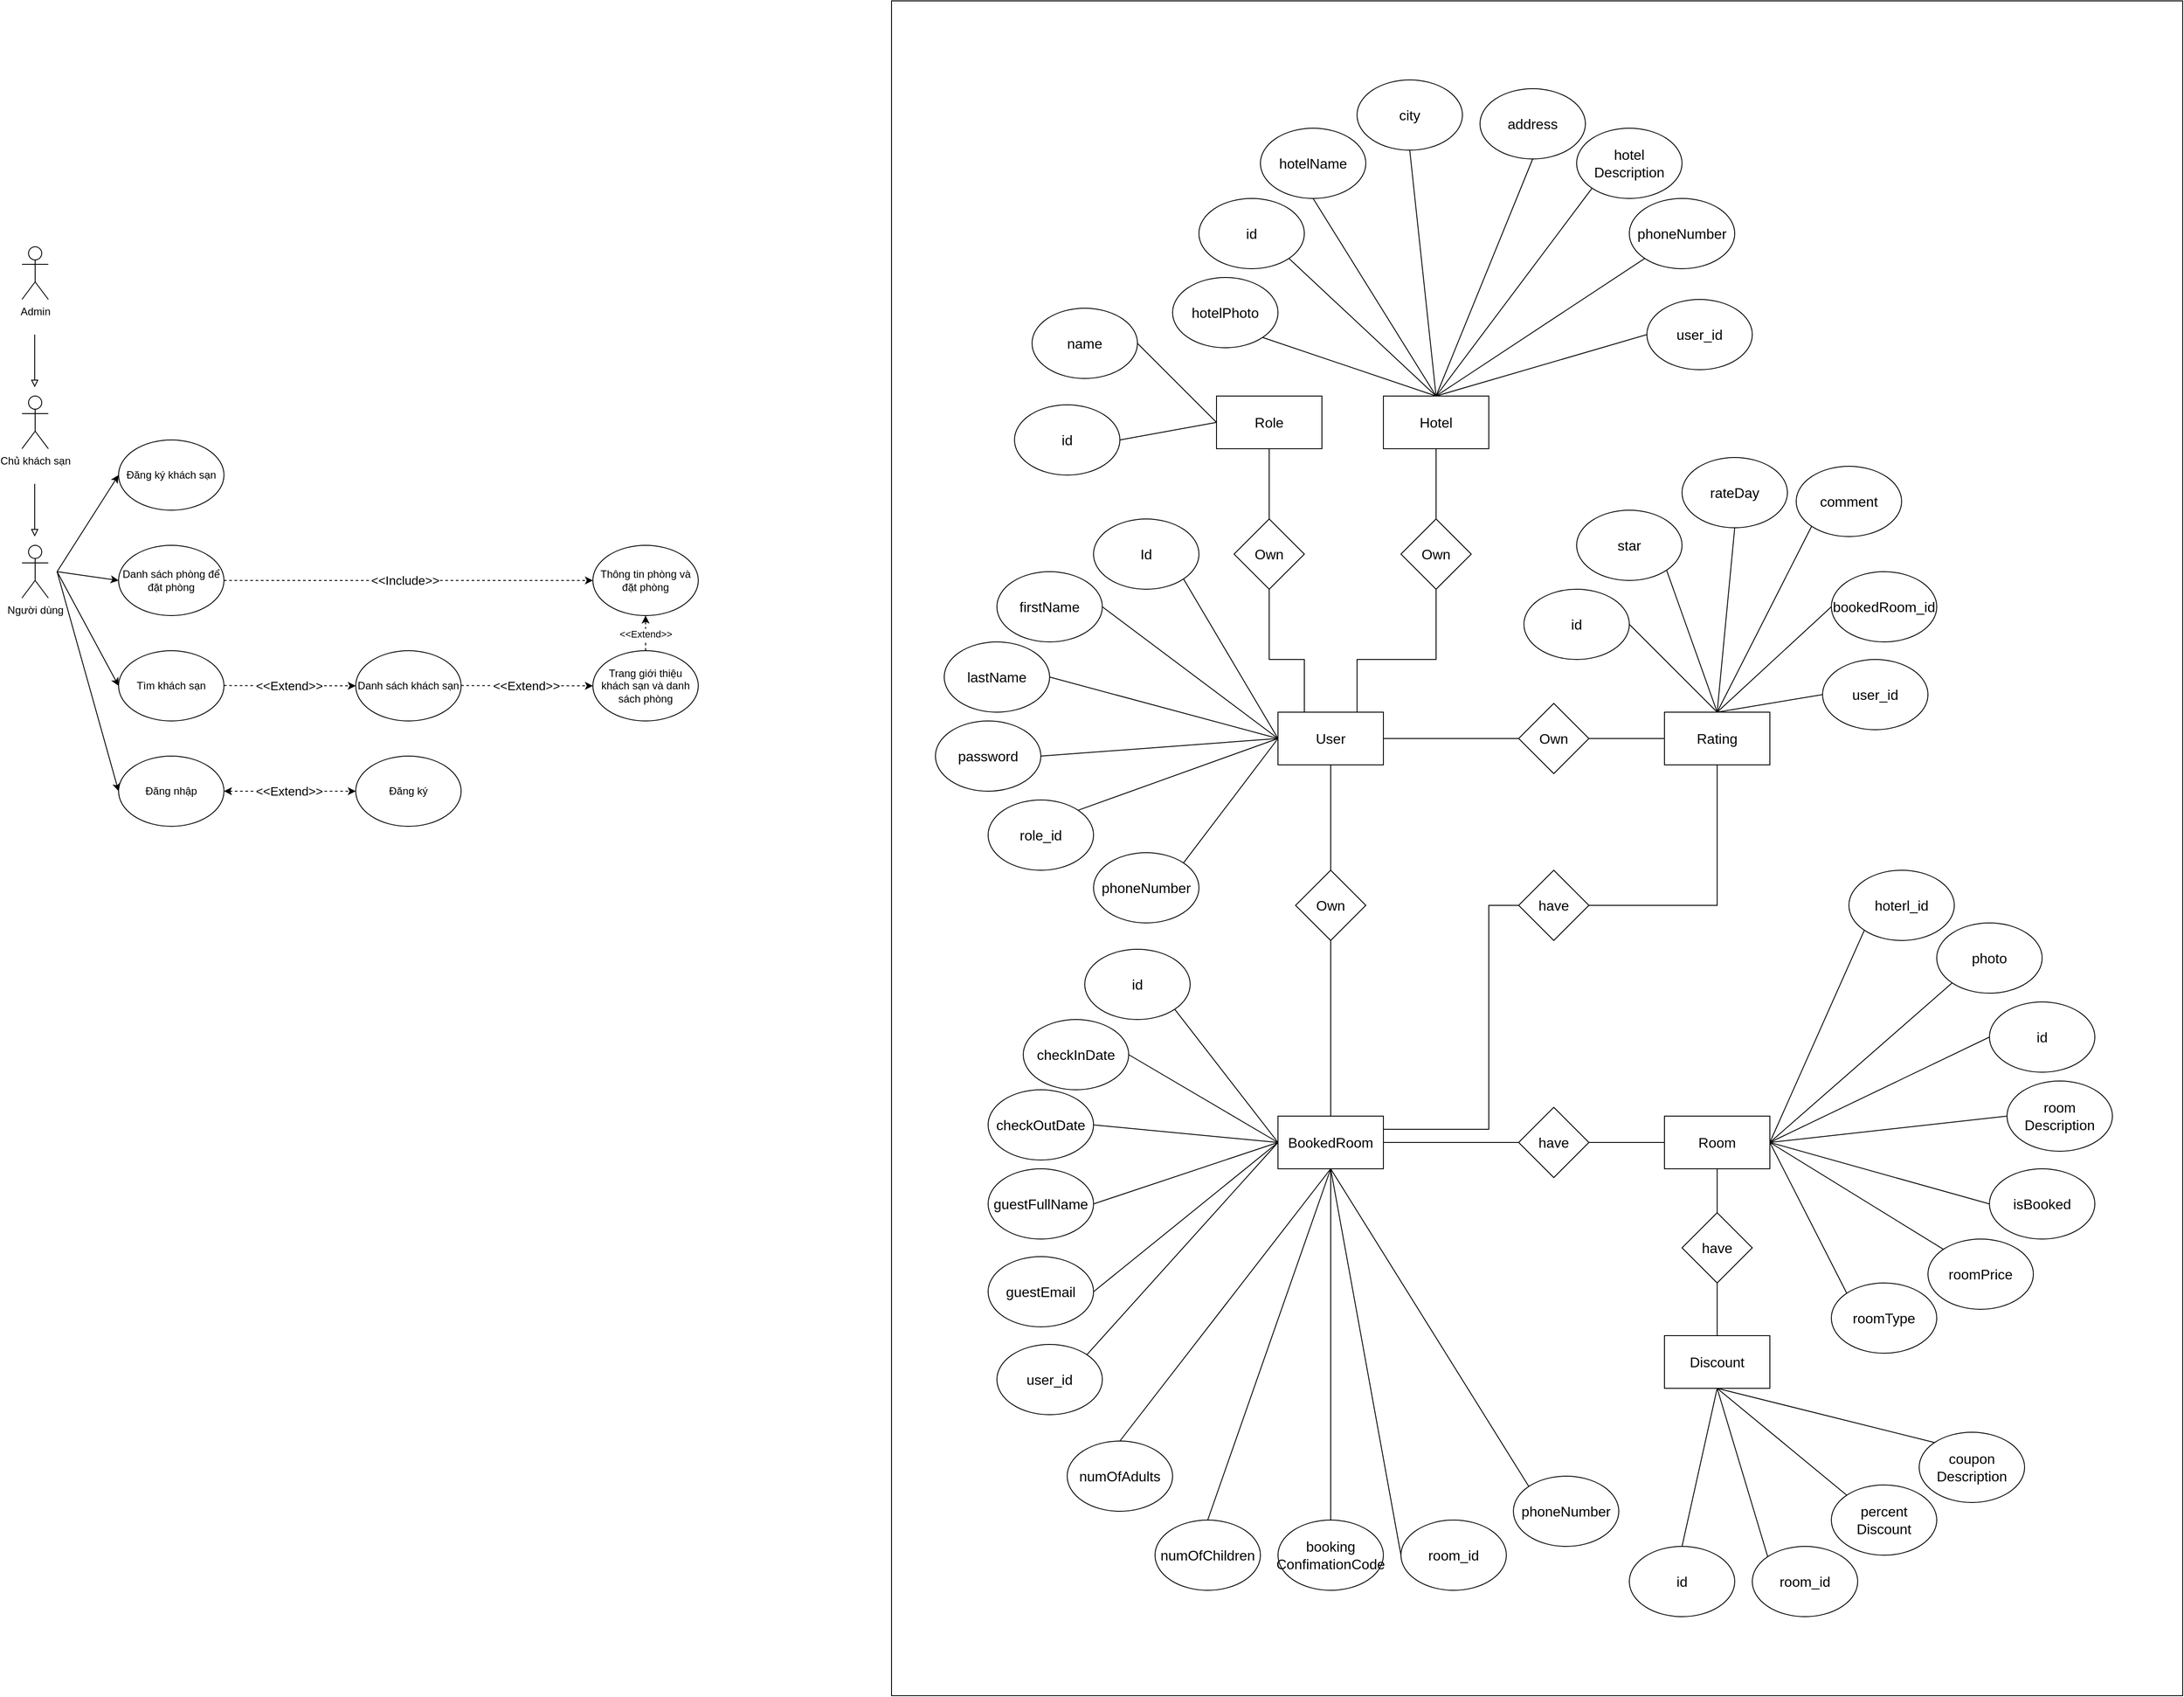 <mxfile version="24.4.14" type="device">
  <diagram name="Trang-1" id="1iPSetiMdpf9adHIg9xG">
    <mxGraphModel dx="4200" dy="3397" grid="1" gridSize="10" guides="1" tooltips="1" connect="1" arrows="1" fold="1" page="1" pageScale="1" pageWidth="827" pageHeight="1169" math="0" shadow="0">
      <root>
        <mxCell id="0" />
        <mxCell id="1" parent="0" />
        <mxCell id="kLgQOa51LK79dz60UhgS-129" value="" style="rounded=0;whiteSpace=wrap;html=1;" vertex="1" parent="1">
          <mxGeometry x="1240" y="-430" width="1470" height="1930" as="geometry" />
        </mxCell>
        <mxCell id="6Y1sCY7NxczDT4jlOH8O-1" value="Người dùng" style="shape=umlActor;verticalLabelPosition=bottom;verticalAlign=top;html=1;outlineConnect=0;" parent="1" vertex="1">
          <mxGeometry x="250" y="190" width="30" height="60" as="geometry" />
        </mxCell>
        <mxCell id="W9WCHTceWzW7yV-oWagZ-1" value="Đăng nhập" style="ellipse;whiteSpace=wrap;html=1;" parent="1" vertex="1">
          <mxGeometry x="360" y="430" width="120" height="80" as="geometry" />
        </mxCell>
        <mxCell id="W9WCHTceWzW7yV-oWagZ-2" value="Đăng ký" style="ellipse;whiteSpace=wrap;html=1;" parent="1" vertex="1">
          <mxGeometry x="630" y="430" width="120" height="80" as="geometry" />
        </mxCell>
        <mxCell id="W9WCHTceWzW7yV-oWagZ-3" value="" style="endArrow=classic;html=1;rounded=0;entryX=0;entryY=0.5;entryDx=0;entryDy=0;" parent="1" target="W9WCHTceWzW7yV-oWagZ-1" edge="1">
          <mxGeometry width="50" height="50" relative="1" as="geometry">
            <mxPoint x="290" y="220" as="sourcePoint" />
            <mxPoint x="420" y="230" as="targetPoint" />
          </mxGeometry>
        </mxCell>
        <mxCell id="W9WCHTceWzW7yV-oWagZ-4" value="Chủ khách sạn" style="shape=umlActor;verticalLabelPosition=bottom;verticalAlign=top;html=1;outlineConnect=0;" parent="1" vertex="1">
          <mxGeometry x="250" y="20" width="30" height="60" as="geometry" />
        </mxCell>
        <mxCell id="W9WCHTceWzW7yV-oWagZ-5" value="" style="endArrow=block;html=1;rounded=0;endFill=0;" parent="1" edge="1">
          <mxGeometry width="50" height="50" relative="1" as="geometry">
            <mxPoint x="264.5" y="120" as="sourcePoint" />
            <mxPoint x="264.5" y="180" as="targetPoint" />
          </mxGeometry>
        </mxCell>
        <mxCell id="W9WCHTceWzW7yV-oWagZ-6" value="Admin" style="shape=umlActor;verticalLabelPosition=bottom;verticalAlign=top;html=1;outlineConnect=0;" parent="1" vertex="1">
          <mxGeometry x="250" y="-150" width="30" height="60" as="geometry" />
        </mxCell>
        <mxCell id="W9WCHTceWzW7yV-oWagZ-7" value="" style="endArrow=block;html=1;rounded=0;endFill=0;" parent="1" edge="1">
          <mxGeometry width="50" height="50" relative="1" as="geometry">
            <mxPoint x="264.5" y="-50" as="sourcePoint" />
            <mxPoint x="264.5" y="10" as="targetPoint" />
          </mxGeometry>
        </mxCell>
        <mxCell id="W9WCHTceWzW7yV-oWagZ-9" value="" style="endArrow=classic;startArrow=classic;html=1;rounded=0;exitX=1;exitY=0.5;exitDx=0;exitDy=0;dashed=1;" parent="1" source="W9WCHTceWzW7yV-oWagZ-1" target="W9WCHTceWzW7yV-oWagZ-2" edge="1">
          <mxGeometry width="50" height="50" relative="1" as="geometry">
            <mxPoint x="500" y="380" as="sourcePoint" />
            <mxPoint x="550" y="330" as="targetPoint" />
          </mxGeometry>
        </mxCell>
        <mxCell id="W9WCHTceWzW7yV-oWagZ-10" value="&lt;font style=&quot;font-size: 14px;&quot;&gt;&amp;lt;&amp;lt;Extend&amp;gt;&amp;gt;&lt;/font&gt;" style="edgeLabel;html=1;align=center;verticalAlign=middle;resizable=0;points=[];" parent="W9WCHTceWzW7yV-oWagZ-9" vertex="1" connectable="0">
          <mxGeometry x="-0.02" relative="1" as="geometry">
            <mxPoint as="offset" />
          </mxGeometry>
        </mxCell>
        <mxCell id="W9WCHTceWzW7yV-oWagZ-11" value="Tìm khách sạn" style="ellipse;whiteSpace=wrap;html=1;" parent="1" vertex="1">
          <mxGeometry x="360" y="310" width="120" height="80" as="geometry" />
        </mxCell>
        <mxCell id="W9WCHTceWzW7yV-oWagZ-12" value="Trang giới thiệu khách sạn và danh sách phòng" style="ellipse;whiteSpace=wrap;html=1;" parent="1" vertex="1">
          <mxGeometry x="900" y="310" width="120" height="80" as="geometry" />
        </mxCell>
        <mxCell id="W9WCHTceWzW7yV-oWagZ-13" value="Thông tin phòng và đặt phòng" style="ellipse;whiteSpace=wrap;html=1;" parent="1" vertex="1">
          <mxGeometry x="900" y="190" width="120" height="80" as="geometry" />
        </mxCell>
        <mxCell id="W9WCHTceWzW7yV-oWagZ-14" value="Danh sách phòng để đặt phòng" style="ellipse;whiteSpace=wrap;html=1;" parent="1" vertex="1">
          <mxGeometry x="360" y="190" width="120" height="80" as="geometry" />
        </mxCell>
        <mxCell id="W9WCHTceWzW7yV-oWagZ-15" value="" style="endArrow=classic;html=1;rounded=0;entryX=0;entryY=0.5;entryDx=0;entryDy=0;" parent="1" target="W9WCHTceWzW7yV-oWagZ-11" edge="1">
          <mxGeometry width="50" height="50" relative="1" as="geometry">
            <mxPoint x="290" y="220" as="sourcePoint" />
            <mxPoint x="340" y="200" as="targetPoint" />
          </mxGeometry>
        </mxCell>
        <mxCell id="W9WCHTceWzW7yV-oWagZ-16" value="" style="endArrow=classic;html=1;rounded=0;entryX=0;entryY=0.5;entryDx=0;entryDy=0;" parent="1" target="W9WCHTceWzW7yV-oWagZ-14" edge="1">
          <mxGeometry width="50" height="50" relative="1" as="geometry">
            <mxPoint x="290" y="220" as="sourcePoint" />
            <mxPoint x="380" y="230" as="targetPoint" />
          </mxGeometry>
        </mxCell>
        <mxCell id="W9WCHTceWzW7yV-oWagZ-18" value="Danh sách khách sạn" style="ellipse;whiteSpace=wrap;html=1;" parent="1" vertex="1">
          <mxGeometry x="630" y="310" width="120" height="80" as="geometry" />
        </mxCell>
        <mxCell id="W9WCHTceWzW7yV-oWagZ-20" value="" style="endArrow=classic;startArrow=none;html=1;rounded=0;exitX=1;exitY=0.5;exitDx=0;exitDy=0;dashed=1;startFill=0;entryX=0;entryY=0.5;entryDx=0;entryDy=0;" parent="1" target="W9WCHTceWzW7yV-oWagZ-18" edge="1">
          <mxGeometry width="50" height="50" relative="1" as="geometry">
            <mxPoint x="480" y="349.67" as="sourcePoint" />
            <mxPoint x="610" y="349.67" as="targetPoint" />
          </mxGeometry>
        </mxCell>
        <mxCell id="W9WCHTceWzW7yV-oWagZ-21" value="&lt;font style=&quot;font-size: 14px;&quot;&gt;&amp;lt;&amp;lt;Extend&amp;gt;&amp;gt;&lt;/font&gt;" style="edgeLabel;html=1;align=center;verticalAlign=middle;resizable=0;points=[];" parent="W9WCHTceWzW7yV-oWagZ-20" vertex="1" connectable="0">
          <mxGeometry x="-0.02" relative="1" as="geometry">
            <mxPoint as="offset" />
          </mxGeometry>
        </mxCell>
        <mxCell id="W9WCHTceWzW7yV-oWagZ-22" value="" style="endArrow=classic;startArrow=none;html=1;rounded=0;exitX=1;exitY=0.5;exitDx=0;exitDy=0;dashed=1;entryX=0;entryY=0.5;entryDx=0;entryDy=0;startFill=0;" parent="1" target="W9WCHTceWzW7yV-oWagZ-12" edge="1">
          <mxGeometry width="50" height="50" relative="1" as="geometry">
            <mxPoint x="750" y="349.67" as="sourcePoint" />
            <mxPoint x="880" y="349.67" as="targetPoint" />
          </mxGeometry>
        </mxCell>
        <mxCell id="W9WCHTceWzW7yV-oWagZ-23" value="&lt;font style=&quot;font-size: 14px;&quot;&gt;&amp;lt;&amp;lt;Extend&amp;gt;&amp;gt;&lt;/font&gt;" style="edgeLabel;html=1;align=center;verticalAlign=middle;resizable=0;points=[];" parent="W9WCHTceWzW7yV-oWagZ-22" vertex="1" connectable="0">
          <mxGeometry x="-0.02" relative="1" as="geometry">
            <mxPoint as="offset" />
          </mxGeometry>
        </mxCell>
        <mxCell id="W9WCHTceWzW7yV-oWagZ-24" value="" style="endArrow=classic;startArrow=none;html=1;rounded=0;exitX=0.5;exitY=0;exitDx=0;exitDy=0;dashed=1;entryX=0.5;entryY=1;entryDx=0;entryDy=0;startFill=0;" parent="1" source="W9WCHTceWzW7yV-oWagZ-12" target="W9WCHTceWzW7yV-oWagZ-13" edge="1">
          <mxGeometry width="50" height="50" relative="1" as="geometry">
            <mxPoint x="790" y="359.67" as="sourcePoint" />
            <mxPoint x="910" y="360" as="targetPoint" />
          </mxGeometry>
        </mxCell>
        <mxCell id="W9WCHTceWzW7yV-oWagZ-25" value="&amp;lt;&amp;lt;Extend&amp;gt;&amp;gt;" style="edgeLabel;html=1;align=center;verticalAlign=middle;resizable=0;points=[];" parent="W9WCHTceWzW7yV-oWagZ-24" vertex="1" connectable="0">
          <mxGeometry x="-0.02" relative="1" as="geometry">
            <mxPoint as="offset" />
          </mxGeometry>
        </mxCell>
        <mxCell id="W9WCHTceWzW7yV-oWagZ-26" value="" style="endArrow=classic;startArrow=none;html=1;rounded=0;exitX=1;exitY=0.5;exitDx=0;exitDy=0;dashed=1;startFill=0;entryX=0;entryY=0.5;entryDx=0;entryDy=0;" parent="1" source="W9WCHTceWzW7yV-oWagZ-14" target="W9WCHTceWzW7yV-oWagZ-13" edge="1">
          <mxGeometry width="50" height="50" relative="1" as="geometry">
            <mxPoint x="560" y="229.55" as="sourcePoint" />
            <mxPoint x="690" y="229.55" as="targetPoint" />
          </mxGeometry>
        </mxCell>
        <mxCell id="W9WCHTceWzW7yV-oWagZ-27" value="&lt;font style=&quot;font-size: 14px;&quot;&gt;&amp;lt;&amp;lt;Include&amp;gt;&amp;gt;&lt;/font&gt;" style="edgeLabel;html=1;align=center;verticalAlign=middle;resizable=0;points=[];" parent="W9WCHTceWzW7yV-oWagZ-26" vertex="1" connectable="0">
          <mxGeometry x="-0.02" relative="1" as="geometry">
            <mxPoint as="offset" />
          </mxGeometry>
        </mxCell>
        <mxCell id="W9WCHTceWzW7yV-oWagZ-29" value="Đăng ký khách sạn" style="ellipse;whiteSpace=wrap;html=1;" parent="1" vertex="1">
          <mxGeometry x="360" y="70" width="120" height="80" as="geometry" />
        </mxCell>
        <mxCell id="W9WCHTceWzW7yV-oWagZ-30" value="" style="endArrow=classic;html=1;rounded=0;entryX=0;entryY=0.5;entryDx=0;entryDy=0;" parent="1" target="W9WCHTceWzW7yV-oWagZ-29" edge="1">
          <mxGeometry width="50" height="50" relative="1" as="geometry">
            <mxPoint x="290" y="220" as="sourcePoint" />
            <mxPoint x="380" y="200" as="targetPoint" />
          </mxGeometry>
        </mxCell>
        <mxCell id="kLgQOa51LK79dz60UhgS-1" value="User" style="rounded=0;whiteSpace=wrap;html=1;fontSize=16;" vertex="1" parent="1">
          <mxGeometry x="1680" y="380" width="120" height="60" as="geometry" />
        </mxCell>
        <mxCell id="kLgQOa51LK79dz60UhgS-2" value="Role" style="rounded=0;whiteSpace=wrap;html=1;fontSize=16;" vertex="1" parent="1">
          <mxGeometry x="1610" y="20" width="120" height="60" as="geometry" />
        </mxCell>
        <mxCell id="kLgQOa51LK79dz60UhgS-3" value="BookedRoom" style="rounded=0;whiteSpace=wrap;html=1;fontSize=16;" vertex="1" parent="1">
          <mxGeometry x="1680" y="840" width="120" height="60" as="geometry" />
        </mxCell>
        <mxCell id="kLgQOa51LK79dz60UhgS-4" value="Own" style="rhombus;whiteSpace=wrap;html=1;fontSize=16;" vertex="1" parent="1">
          <mxGeometry x="1630" y="160" width="80" height="80" as="geometry" />
        </mxCell>
        <mxCell id="kLgQOa51LK79dz60UhgS-5" value="Own" style="rhombus;whiteSpace=wrap;html=1;fontSize=16;" vertex="1" parent="1">
          <mxGeometry x="1700" y="560" width="80" height="80" as="geometry" />
        </mxCell>
        <mxCell id="kLgQOa51LK79dz60UhgS-6" value="" style="endArrow=none;html=1;rounded=0;entryX=0.5;entryY=1;entryDx=0;entryDy=0;fontSize=16;" edge="1" parent="1" source="kLgQOa51LK79dz60UhgS-4" target="kLgQOa51LK79dz60UhgS-2">
          <mxGeometry width="50" height="50" relative="1" as="geometry">
            <mxPoint x="1520" y="130" as="sourcePoint" />
            <mxPoint x="1570" y="80" as="targetPoint" />
          </mxGeometry>
        </mxCell>
        <mxCell id="kLgQOa51LK79dz60UhgS-8" value="" style="endArrow=none;html=1;rounded=0;entryX=0.5;entryY=1;entryDx=0;entryDy=0;exitX=0.5;exitY=0;exitDx=0;exitDy=0;fontSize=16;" edge="1" parent="1" source="kLgQOa51LK79dz60UhgS-5" target="kLgQOa51LK79dz60UhgS-1">
          <mxGeometry width="50" height="50" relative="1" as="geometry">
            <mxPoint x="1830" y="540" as="sourcePoint" />
            <mxPoint x="1830" y="490" as="targetPoint" />
          </mxGeometry>
        </mxCell>
        <mxCell id="kLgQOa51LK79dz60UhgS-9" value="" style="endArrow=none;html=1;rounded=0;entryX=0.5;entryY=1;entryDx=0;entryDy=0;exitX=0.5;exitY=0;exitDx=0;exitDy=0;fontSize=16;" edge="1" parent="1" source="kLgQOa51LK79dz60UhgS-3" target="kLgQOa51LK79dz60UhgS-5">
          <mxGeometry width="50" height="50" relative="1" as="geometry">
            <mxPoint x="1750" y="570" as="sourcePoint" />
            <mxPoint x="1750" y="520" as="targetPoint" />
          </mxGeometry>
        </mxCell>
        <mxCell id="kLgQOa51LK79dz60UhgS-10" value="Rating" style="rounded=0;whiteSpace=wrap;html=1;fontSize=16;" vertex="1" parent="1">
          <mxGeometry x="2120" y="380" width="120" height="60" as="geometry" />
        </mxCell>
        <mxCell id="kLgQOa51LK79dz60UhgS-12" value="Room" style="rounded=0;whiteSpace=wrap;html=1;fontSize=16;" vertex="1" parent="1">
          <mxGeometry x="2120" y="840" width="120" height="60" as="geometry" />
        </mxCell>
        <mxCell id="kLgQOa51LK79dz60UhgS-13" value="Discount" style="rounded=0;whiteSpace=wrap;html=1;fontSize=16;" vertex="1" parent="1">
          <mxGeometry x="2120" y="1090" width="120" height="60" as="geometry" />
        </mxCell>
        <mxCell id="kLgQOa51LK79dz60UhgS-14" value="Hotel" style="rounded=0;whiteSpace=wrap;html=1;fontSize=16;" vertex="1" parent="1">
          <mxGeometry x="1800" y="20" width="120" height="60" as="geometry" />
        </mxCell>
        <mxCell id="kLgQOa51LK79dz60UhgS-15" value="id" style="ellipse;whiteSpace=wrap;html=1;fontSize=16;" vertex="1" parent="1">
          <mxGeometry x="1380" y="30" width="120" height="80" as="geometry" />
        </mxCell>
        <mxCell id="kLgQOa51LK79dz60UhgS-18" value="name" style="ellipse;whiteSpace=wrap;html=1;fontSize=16;" vertex="1" parent="1">
          <mxGeometry x="1400" y="-80" width="120" height="80" as="geometry" />
        </mxCell>
        <mxCell id="kLgQOa51LK79dz60UhgS-20" value="" style="endArrow=none;html=1;rounded=0;exitX=0;exitY=0.5;exitDx=0;exitDy=0;entryX=1;entryY=0.5;entryDx=0;entryDy=0;fontSize=16;" edge="1" parent="1" source="kLgQOa51LK79dz60UhgS-2" target="kLgQOa51LK79dz60UhgS-15">
          <mxGeometry width="50" height="50" relative="1" as="geometry">
            <mxPoint x="1590" y="-10" as="sourcePoint" />
            <mxPoint x="1640" y="-60" as="targetPoint" />
          </mxGeometry>
        </mxCell>
        <mxCell id="kLgQOa51LK79dz60UhgS-21" value="" style="endArrow=none;html=1;rounded=0;exitX=0;exitY=0.5;exitDx=0;exitDy=0;entryX=1;entryY=0.5;entryDx=0;entryDy=0;fontSize=16;" edge="1" parent="1" source="kLgQOa51LK79dz60UhgS-2" target="kLgQOa51LK79dz60UhgS-18">
          <mxGeometry width="50" height="50" relative="1" as="geometry">
            <mxPoint x="1690" y="10" as="sourcePoint" />
            <mxPoint x="1590" y="-60" as="targetPoint" />
          </mxGeometry>
        </mxCell>
        <mxCell id="kLgQOa51LK79dz60UhgS-22" value="Id" style="ellipse;whiteSpace=wrap;html=1;fontSize=16;" vertex="1" parent="1">
          <mxGeometry x="1470" y="160" width="120" height="80" as="geometry" />
        </mxCell>
        <mxCell id="kLgQOa51LK79dz60UhgS-23" value="firstName" style="ellipse;whiteSpace=wrap;html=1;fontSize=16;" vertex="1" parent="1">
          <mxGeometry x="1360" y="220" width="120" height="80" as="geometry" />
        </mxCell>
        <mxCell id="kLgQOa51LK79dz60UhgS-24" value="lastName" style="ellipse;whiteSpace=wrap;html=1;fontSize=16;" vertex="1" parent="1">
          <mxGeometry x="1300" y="300" width="120" height="80" as="geometry" />
        </mxCell>
        <mxCell id="kLgQOa51LK79dz60UhgS-25" value="password" style="ellipse;whiteSpace=wrap;html=1;fontSize=16;" vertex="1" parent="1">
          <mxGeometry x="1290" y="390" width="120" height="80" as="geometry" />
        </mxCell>
        <mxCell id="kLgQOa51LK79dz60UhgS-26" value="phoneNumber" style="ellipse;whiteSpace=wrap;html=1;fontSize=16;" vertex="1" parent="1">
          <mxGeometry x="1470" y="540" width="120" height="80" as="geometry" />
        </mxCell>
        <mxCell id="kLgQOa51LK79dz60UhgS-27" value="role_id" style="ellipse;whiteSpace=wrap;html=1;fontSize=16;" vertex="1" parent="1">
          <mxGeometry x="1350" y="480" width="120" height="80" as="geometry" />
        </mxCell>
        <mxCell id="kLgQOa51LK79dz60UhgS-28" value="" style="endArrow=none;html=1;rounded=0;exitX=0;exitY=0.5;exitDx=0;exitDy=0;entryX=1;entryY=1;entryDx=0;entryDy=0;" edge="1" parent="1" source="kLgQOa51LK79dz60UhgS-1" target="kLgQOa51LK79dz60UhgS-22">
          <mxGeometry width="50" height="50" relative="1" as="geometry">
            <mxPoint x="1630" y="360" as="sourcePoint" />
            <mxPoint x="1680" y="310" as="targetPoint" />
          </mxGeometry>
        </mxCell>
        <mxCell id="kLgQOa51LK79dz60UhgS-29" value="" style="endArrow=none;html=1;rounded=0;exitX=0;exitY=0.5;exitDx=0;exitDy=0;entryX=1;entryY=0.5;entryDx=0;entryDy=0;" edge="1" parent="1" source="kLgQOa51LK79dz60UhgS-1" target="kLgQOa51LK79dz60UhgS-23">
          <mxGeometry width="50" height="50" relative="1" as="geometry">
            <mxPoint x="1690" y="420" as="sourcePoint" />
            <mxPoint x="1620" y="270" as="targetPoint" />
          </mxGeometry>
        </mxCell>
        <mxCell id="kLgQOa51LK79dz60UhgS-30" value="" style="endArrow=none;html=1;rounded=0;entryX=1;entryY=0.5;entryDx=0;entryDy=0;" edge="1" parent="1" target="kLgQOa51LK79dz60UhgS-24">
          <mxGeometry width="50" height="50" relative="1" as="geometry">
            <mxPoint x="1680" y="410" as="sourcePoint" />
            <mxPoint x="1560" y="320" as="targetPoint" />
          </mxGeometry>
        </mxCell>
        <mxCell id="kLgQOa51LK79dz60UhgS-31" value="" style="endArrow=none;html=1;rounded=0;entryX=1;entryY=0.5;entryDx=0;entryDy=0;" edge="1" parent="1" target="kLgQOa51LK79dz60UhgS-25">
          <mxGeometry width="50" height="50" relative="1" as="geometry">
            <mxPoint x="1680" y="410" as="sourcePoint" />
            <mxPoint x="1511" y="415" as="targetPoint" />
          </mxGeometry>
        </mxCell>
        <mxCell id="kLgQOa51LK79dz60UhgS-32" value="" style="endArrow=none;html=1;rounded=0;entryX=1;entryY=0;entryDx=0;entryDy=0;" edge="1" parent="1" target="kLgQOa51LK79dz60UhgS-27">
          <mxGeometry width="50" height="50" relative="1" as="geometry">
            <mxPoint x="1680" y="410" as="sourcePoint" />
            <mxPoint x="1540" y="520" as="targetPoint" />
          </mxGeometry>
        </mxCell>
        <mxCell id="kLgQOa51LK79dz60UhgS-33" value="" style="endArrow=none;html=1;rounded=0;exitX=0;exitY=0.5;exitDx=0;exitDy=0;entryX=1;entryY=0;entryDx=0;entryDy=0;" edge="1" parent="1" source="kLgQOa51LK79dz60UhgS-1" target="kLgQOa51LK79dz60UhgS-26">
          <mxGeometry width="50" height="50" relative="1" as="geometry">
            <mxPoint x="1690" y="420" as="sourcePoint" />
            <mxPoint x="1662" y="258" as="targetPoint" />
          </mxGeometry>
        </mxCell>
        <mxCell id="kLgQOa51LK79dz60UhgS-35" value="id" style="ellipse;whiteSpace=wrap;html=1;fontSize=16;" vertex="1" parent="1">
          <mxGeometry x="1460" y="650" width="120" height="80" as="geometry" />
        </mxCell>
        <mxCell id="kLgQOa51LK79dz60UhgS-36" value="checkInDate" style="ellipse;whiteSpace=wrap;html=1;fontSize=16;" vertex="1" parent="1">
          <mxGeometry x="1390" y="730" width="120" height="80" as="geometry" />
        </mxCell>
        <mxCell id="kLgQOa51LK79dz60UhgS-37" value="checkOutDate" style="ellipse;whiteSpace=wrap;html=1;fontSize=16;" vertex="1" parent="1">
          <mxGeometry x="1350" y="810" width="120" height="80" as="geometry" />
        </mxCell>
        <mxCell id="kLgQOa51LK79dz60UhgS-38" value="guestFullName" style="ellipse;whiteSpace=wrap;html=1;fontSize=16;" vertex="1" parent="1">
          <mxGeometry x="1350" y="900" width="120" height="80" as="geometry" />
        </mxCell>
        <mxCell id="kLgQOa51LK79dz60UhgS-39" value="guestEmail" style="ellipse;whiteSpace=wrap;html=1;fontSize=16;" vertex="1" parent="1">
          <mxGeometry x="1350" y="1000" width="120" height="80" as="geometry" />
        </mxCell>
        <mxCell id="kLgQOa51LK79dz60UhgS-40" value="numOfAdults" style="ellipse;whiteSpace=wrap;html=1;fontSize=16;" vertex="1" parent="1">
          <mxGeometry x="1440" y="1210" width="120" height="80" as="geometry" />
        </mxCell>
        <mxCell id="kLgQOa51LK79dz60UhgS-41" value="numOfChildren" style="ellipse;whiteSpace=wrap;html=1;fontSize=16;" vertex="1" parent="1">
          <mxGeometry x="1540" y="1300" width="120" height="80" as="geometry" />
        </mxCell>
        <mxCell id="kLgQOa51LK79dz60UhgS-42" value="booking&lt;div&gt;ConfimationCode&lt;/div&gt;" style="ellipse;whiteSpace=wrap;html=1;fontSize=16;" vertex="1" parent="1">
          <mxGeometry x="1680" y="1300" width="120" height="80" as="geometry" />
        </mxCell>
        <mxCell id="kLgQOa51LK79dz60UhgS-43" value="phoneNumber" style="ellipse;whiteSpace=wrap;html=1;fontSize=16;" vertex="1" parent="1">
          <mxGeometry x="1948" y="1250" width="120" height="80" as="geometry" />
        </mxCell>
        <mxCell id="kLgQOa51LK79dz60UhgS-44" value="room_id" style="ellipse;whiteSpace=wrap;html=1;fontSize=16;" vertex="1" parent="1">
          <mxGeometry x="1820" y="1300" width="120" height="80" as="geometry" />
        </mxCell>
        <mxCell id="kLgQOa51LK79dz60UhgS-45" value="user_id" style="ellipse;whiteSpace=wrap;html=1;fontSize=16;" vertex="1" parent="1">
          <mxGeometry x="1360" y="1100" width="120" height="80" as="geometry" />
        </mxCell>
        <mxCell id="kLgQOa51LK79dz60UhgS-46" value="" style="endArrow=none;html=1;rounded=0;exitX=1;exitY=1;exitDx=0;exitDy=0;entryX=0;entryY=0.5;entryDx=0;entryDy=0;" edge="1" parent="1" source="kLgQOa51LK79dz60UhgS-35" target="kLgQOa51LK79dz60UhgS-3">
          <mxGeometry width="50" height="50" relative="1" as="geometry">
            <mxPoint x="1590" y="820" as="sourcePoint" />
            <mxPoint x="1640" y="770" as="targetPoint" />
          </mxGeometry>
        </mxCell>
        <mxCell id="kLgQOa51LK79dz60UhgS-47" value="" style="endArrow=none;html=1;rounded=0;exitX=1;exitY=0.5;exitDx=0;exitDy=0;" edge="1" parent="1" source="kLgQOa51LK79dz60UhgS-36">
          <mxGeometry width="50" height="50" relative="1" as="geometry">
            <mxPoint x="1582" y="778" as="sourcePoint" />
            <mxPoint x="1680" y="870" as="targetPoint" />
          </mxGeometry>
        </mxCell>
        <mxCell id="kLgQOa51LK79dz60UhgS-48" value="" style="endArrow=none;html=1;rounded=0;exitX=1;exitY=0.5;exitDx=0;exitDy=0;entryX=0;entryY=0.5;entryDx=0;entryDy=0;" edge="1" parent="1" source="kLgQOa51LK79dz60UhgS-37" target="kLgQOa51LK79dz60UhgS-3">
          <mxGeometry width="50" height="50" relative="1" as="geometry">
            <mxPoint x="1530" y="840" as="sourcePoint" />
            <mxPoint x="1690" y="880" as="targetPoint" />
          </mxGeometry>
        </mxCell>
        <mxCell id="kLgQOa51LK79dz60UhgS-49" value="" style="endArrow=none;html=1;rounded=0;exitX=1;exitY=0.5;exitDx=0;exitDy=0;" edge="1" parent="1" source="kLgQOa51LK79dz60UhgS-38">
          <mxGeometry width="50" height="50" relative="1" as="geometry">
            <mxPoint x="1540" y="850" as="sourcePoint" />
            <mxPoint x="1680" y="870" as="targetPoint" />
          </mxGeometry>
        </mxCell>
        <mxCell id="kLgQOa51LK79dz60UhgS-50" value="" style="endArrow=none;html=1;rounded=0;exitX=1;exitY=0.5;exitDx=0;exitDy=0;entryX=0;entryY=0.5;entryDx=0;entryDy=0;" edge="1" parent="1" source="kLgQOa51LK79dz60UhgS-39" target="kLgQOa51LK79dz60UhgS-3">
          <mxGeometry width="50" height="50" relative="1" as="geometry">
            <mxPoint x="1480" y="950" as="sourcePoint" />
            <mxPoint x="1690" y="880" as="targetPoint" />
          </mxGeometry>
        </mxCell>
        <mxCell id="kLgQOa51LK79dz60UhgS-51" value="" style="endArrow=none;html=1;rounded=0;exitX=1;exitY=0;exitDx=0;exitDy=0;" edge="1" parent="1" source="kLgQOa51LK79dz60UhgS-45">
          <mxGeometry width="50" height="50" relative="1" as="geometry">
            <mxPoint x="1511" y="1040" as="sourcePoint" />
            <mxPoint x="1680" y="870" as="targetPoint" />
          </mxGeometry>
        </mxCell>
        <mxCell id="kLgQOa51LK79dz60UhgS-52" value="" style="endArrow=none;html=1;rounded=0;exitX=0.5;exitY=0;exitDx=0;exitDy=0;entryX=0.5;entryY=1;entryDx=0;entryDy=0;" edge="1" parent="1" source="kLgQOa51LK79dz60UhgS-40" target="kLgQOa51LK79dz60UhgS-3">
          <mxGeometry width="50" height="50" relative="1" as="geometry">
            <mxPoint x="1553" y="1101" as="sourcePoint" />
            <mxPoint x="1690" y="880" as="targetPoint" />
          </mxGeometry>
        </mxCell>
        <mxCell id="kLgQOa51LK79dz60UhgS-53" value="" style="endArrow=none;html=1;rounded=0;exitX=0.5;exitY=0;exitDx=0;exitDy=0;entryX=0.5;entryY=1;entryDx=0;entryDy=0;" edge="1" parent="1" source="kLgQOa51LK79dz60UhgS-41" target="kLgQOa51LK79dz60UhgS-3">
          <mxGeometry width="50" height="50" relative="1" as="geometry">
            <mxPoint x="1620" y="1160" as="sourcePoint" />
            <mxPoint x="1750" y="910" as="targetPoint" />
          </mxGeometry>
        </mxCell>
        <mxCell id="kLgQOa51LK79dz60UhgS-54" value="" style="endArrow=none;html=1;rounded=0;exitX=0.5;exitY=0;exitDx=0;exitDy=0;entryX=0.5;entryY=1;entryDx=0;entryDy=0;" edge="1" parent="1" source="kLgQOa51LK79dz60UhgS-42" target="kLgQOa51LK79dz60UhgS-3">
          <mxGeometry width="50" height="50" relative="1" as="geometry">
            <mxPoint x="1750" y="1170" as="sourcePoint" />
            <mxPoint x="1750" y="910" as="targetPoint" />
          </mxGeometry>
        </mxCell>
        <mxCell id="kLgQOa51LK79dz60UhgS-55" value="" style="endArrow=none;html=1;rounded=0;exitX=0;exitY=0;exitDx=0;exitDy=0;entryX=0.5;entryY=1;entryDx=0;entryDy=0;" edge="1" parent="1" source="kLgQOa51LK79dz60UhgS-43" target="kLgQOa51LK79dz60UhgS-3">
          <mxGeometry width="50" height="50" relative="1" as="geometry">
            <mxPoint x="1890" y="1150" as="sourcePoint" />
            <mxPoint x="1750" y="910" as="targetPoint" />
          </mxGeometry>
        </mxCell>
        <mxCell id="kLgQOa51LK79dz60UhgS-56" value="" style="endArrow=none;html=1;rounded=0;exitX=0;exitY=0.5;exitDx=0;exitDy=0;entryX=0.5;entryY=1;entryDx=0;entryDy=0;" edge="1" parent="1" source="kLgQOa51LK79dz60UhgS-44" target="kLgQOa51LK79dz60UhgS-3">
          <mxGeometry width="50" height="50" relative="1" as="geometry">
            <mxPoint x="1924" y="1110" as="sourcePoint" />
            <mxPoint x="1750" y="910" as="targetPoint" />
          </mxGeometry>
        </mxCell>
        <mxCell id="kLgQOa51LK79dz60UhgS-58" value="id" style="ellipse;whiteSpace=wrap;html=1;fontSize=16;" vertex="1" parent="1">
          <mxGeometry x="2080" y="1330" width="120" height="80" as="geometry" />
        </mxCell>
        <mxCell id="kLgQOa51LK79dz60UhgS-59" value="percent&lt;div&gt;Discount&lt;/div&gt;" style="ellipse;whiteSpace=wrap;html=1;fontSize=16;" vertex="1" parent="1">
          <mxGeometry x="2310" y="1260" width="120" height="80" as="geometry" />
        </mxCell>
        <mxCell id="kLgQOa51LK79dz60UhgS-60" value="coupon&lt;div&gt;Description&lt;/div&gt;" style="ellipse;whiteSpace=wrap;html=1;fontSize=16;" vertex="1" parent="1">
          <mxGeometry x="2410" y="1200" width="120" height="80" as="geometry" />
        </mxCell>
        <mxCell id="kLgQOa51LK79dz60UhgS-61" value="room_id" style="ellipse;whiteSpace=wrap;html=1;fontSize=16;" vertex="1" parent="1">
          <mxGeometry x="2220" y="1330" width="120" height="80" as="geometry" />
        </mxCell>
        <mxCell id="kLgQOa51LK79dz60UhgS-62" value="" style="endArrow=none;html=1;rounded=0;exitX=0.5;exitY=0;exitDx=0;exitDy=0;entryX=0.5;entryY=1;entryDx=0;entryDy=0;" edge="1" parent="1" source="kLgQOa51LK79dz60UhgS-58" target="kLgQOa51LK79dz60UhgS-13">
          <mxGeometry width="50" height="50" relative="1" as="geometry">
            <mxPoint x="2910" y="1210" as="sourcePoint" />
            <mxPoint x="2960" y="1160" as="targetPoint" />
          </mxGeometry>
        </mxCell>
        <mxCell id="kLgQOa51LK79dz60UhgS-63" value="" style="endArrow=none;html=1;rounded=0;exitX=0;exitY=0;exitDx=0;exitDy=0;entryX=0.5;entryY=1;entryDx=0;entryDy=0;" edge="1" parent="1" source="kLgQOa51LK79dz60UhgS-59" target="kLgQOa51LK79dz60UhgS-13">
          <mxGeometry width="50" height="50" relative="1" as="geometry">
            <mxPoint x="2850" y="1210" as="sourcePoint" />
            <mxPoint x="2970" y="1260" as="targetPoint" />
          </mxGeometry>
        </mxCell>
        <mxCell id="kLgQOa51LK79dz60UhgS-64" value="" style="endArrow=none;html=1;rounded=0;exitX=0;exitY=0;exitDx=0;exitDy=0;entryX=0.5;entryY=1;entryDx=0;entryDy=0;" edge="1" parent="1" source="kLgQOa51LK79dz60UhgS-60" target="kLgQOa51LK79dz60UhgS-13">
          <mxGeometry width="50" height="50" relative="1" as="geometry">
            <mxPoint x="2890" y="1140" as="sourcePoint" />
            <mxPoint x="2970" y="1260" as="targetPoint" />
          </mxGeometry>
        </mxCell>
        <mxCell id="kLgQOa51LK79dz60UhgS-65" value="" style="endArrow=none;html=1;rounded=0;exitX=0;exitY=0;exitDx=0;exitDy=0;entryX=0.5;entryY=1;entryDx=0;entryDy=0;" edge="1" parent="1" source="kLgQOa51LK79dz60UhgS-61" target="kLgQOa51LK79dz60UhgS-13">
          <mxGeometry width="50" height="50" relative="1" as="geometry">
            <mxPoint x="3040" y="1140" as="sourcePoint" />
            <mxPoint x="2970" y="1260" as="targetPoint" />
          </mxGeometry>
        </mxCell>
        <mxCell id="kLgQOa51LK79dz60UhgS-66" value="id" style="ellipse;whiteSpace=wrap;html=1;fontSize=16;" vertex="1" parent="1">
          <mxGeometry x="1960" y="240" width="120" height="80" as="geometry" />
        </mxCell>
        <mxCell id="kLgQOa51LK79dz60UhgS-67" value="star" style="ellipse;whiteSpace=wrap;html=1;fontSize=16;" vertex="1" parent="1">
          <mxGeometry x="2020" y="150" width="120" height="80" as="geometry" />
        </mxCell>
        <mxCell id="kLgQOa51LK79dz60UhgS-68" value="comment" style="ellipse;whiteSpace=wrap;html=1;fontSize=16;" vertex="1" parent="1">
          <mxGeometry x="2270" y="100" width="120" height="80" as="geometry" />
        </mxCell>
        <mxCell id="kLgQOa51LK79dz60UhgS-69" value="rateDay" style="ellipse;whiteSpace=wrap;html=1;fontSize=16;" vertex="1" parent="1">
          <mxGeometry x="2140" y="90" width="120" height="80" as="geometry" />
        </mxCell>
        <mxCell id="kLgQOa51LK79dz60UhgS-71" value="bookedRoom_id" style="ellipse;whiteSpace=wrap;html=1;fontSize=16;" vertex="1" parent="1">
          <mxGeometry x="2310" y="220" width="120" height="80" as="geometry" />
        </mxCell>
        <mxCell id="kLgQOa51LK79dz60UhgS-72" value="user_id" style="ellipse;whiteSpace=wrap;html=1;fontSize=16;" vertex="1" parent="1">
          <mxGeometry x="2300" y="320" width="120" height="80" as="geometry" />
        </mxCell>
        <mxCell id="kLgQOa51LK79dz60UhgS-73" value="" style="endArrow=none;html=1;rounded=0;entryX=1;entryY=0.5;entryDx=0;entryDy=0;fontSize=16;exitX=0.5;exitY=0;exitDx=0;exitDy=0;" edge="1" parent="1" source="kLgQOa51LK79dz60UhgS-10" target="kLgQOa51LK79dz60UhgS-66">
          <mxGeometry width="50" height="50" relative="1" as="geometry">
            <mxPoint x="2180" y="345" as="sourcePoint" />
            <mxPoint x="1730" y="240" as="targetPoint" />
          </mxGeometry>
        </mxCell>
        <mxCell id="kLgQOa51LK79dz60UhgS-75" value="" style="endArrow=none;html=1;rounded=0;entryX=0.5;entryY=1;entryDx=0;entryDy=0;fontSize=16;exitX=0.5;exitY=0;exitDx=0;exitDy=0;" edge="1" parent="1" source="kLgQOa51LK79dz60UhgS-10" target="kLgQOa51LK79dz60UhgS-69">
          <mxGeometry width="50" height="50" relative="1" as="geometry">
            <mxPoint x="2180" y="345" as="sourcePoint" />
            <mxPoint x="2040" y="248" as="targetPoint" />
            <Array as="points" />
          </mxGeometry>
        </mxCell>
        <mxCell id="kLgQOa51LK79dz60UhgS-76" value="" style="endArrow=none;html=1;rounded=0;entryX=0;entryY=1;entryDx=0;entryDy=0;fontSize=16;exitX=0.5;exitY=0;exitDx=0;exitDy=0;" edge="1" parent="1" source="kLgQOa51LK79dz60UhgS-10" target="kLgQOa51LK79dz60UhgS-68">
          <mxGeometry width="50" height="50" relative="1" as="geometry">
            <mxPoint x="2180" y="345" as="sourcePoint" />
            <mxPoint x="2050" y="258" as="targetPoint" />
          </mxGeometry>
        </mxCell>
        <mxCell id="kLgQOa51LK79dz60UhgS-77" value="" style="endArrow=none;html=1;rounded=0;entryX=0;entryY=0.5;entryDx=0;entryDy=0;fontSize=16;" edge="1" parent="1" target="kLgQOa51LK79dz60UhgS-71">
          <mxGeometry width="50" height="50" relative="1" as="geometry">
            <mxPoint x="2180" y="380" as="sourcePoint" />
            <mxPoint x="2270" y="180" as="targetPoint" />
          </mxGeometry>
        </mxCell>
        <mxCell id="kLgQOa51LK79dz60UhgS-78" value="" style="endArrow=none;html=1;rounded=0;entryX=0;entryY=0.5;entryDx=0;entryDy=0;fontSize=16;exitX=0.5;exitY=0;exitDx=0;exitDy=0;" edge="1" parent="1" source="kLgQOa51LK79dz60UhgS-10" target="kLgQOa51LK79dz60UhgS-72">
          <mxGeometry width="50" height="50" relative="1" as="geometry">
            <mxPoint x="2180" y="345" as="sourcePoint" />
            <mxPoint x="2300" y="220" as="targetPoint" />
          </mxGeometry>
        </mxCell>
        <mxCell id="kLgQOa51LK79dz60UhgS-79" value="id" style="ellipse;whiteSpace=wrap;html=1;fontSize=16;" vertex="1" parent="1">
          <mxGeometry x="2490" y="710" width="120" height="80" as="geometry" />
        </mxCell>
        <mxCell id="kLgQOa51LK79dz60UhgS-80" value="isBooked" style="ellipse;whiteSpace=wrap;html=1;fontSize=16;" vertex="1" parent="1">
          <mxGeometry x="2490" y="900" width="120" height="80" as="geometry" />
        </mxCell>
        <mxCell id="kLgQOa51LK79dz60UhgS-81" value="roomPrice" style="ellipse;whiteSpace=wrap;html=1;fontSize=16;" vertex="1" parent="1">
          <mxGeometry x="2420" y="980" width="120" height="80" as="geometry" />
        </mxCell>
        <mxCell id="kLgQOa51LK79dz60UhgS-82" value="roomType" style="ellipse;whiteSpace=wrap;html=1;fontSize=16;" vertex="1" parent="1">
          <mxGeometry x="2310" y="1030" width="120" height="80" as="geometry" />
        </mxCell>
        <mxCell id="kLgQOa51LK79dz60UhgS-83" value="room&lt;div&gt;Description&lt;/div&gt;" style="ellipse;whiteSpace=wrap;html=1;fontSize=16;" vertex="1" parent="1">
          <mxGeometry x="2510" y="800" width="120" height="80" as="geometry" />
        </mxCell>
        <mxCell id="kLgQOa51LK79dz60UhgS-84" value="photo" style="ellipse;whiteSpace=wrap;html=1;fontSize=16;" vertex="1" parent="1">
          <mxGeometry x="2430" y="620" width="120" height="80" as="geometry" />
        </mxCell>
        <mxCell id="kLgQOa51LK79dz60UhgS-85" value="hoterl_id" style="ellipse;whiteSpace=wrap;html=1;fontSize=16;" vertex="1" parent="1">
          <mxGeometry x="2330" y="560" width="120" height="80" as="geometry" />
        </mxCell>
        <mxCell id="kLgQOa51LK79dz60UhgS-87" value="id" style="ellipse;whiteSpace=wrap;html=1;fontSize=16;" vertex="1" parent="1">
          <mxGeometry x="1590" y="-205" width="120" height="80" as="geometry" />
        </mxCell>
        <mxCell id="kLgQOa51LK79dz60UhgS-88" value="hotelName" style="ellipse;whiteSpace=wrap;html=1;fontSize=16;" vertex="1" parent="1">
          <mxGeometry x="1660" y="-285" width="120" height="80" as="geometry" />
        </mxCell>
        <mxCell id="kLgQOa51LK79dz60UhgS-89" value="city" style="ellipse;whiteSpace=wrap;html=1;fontSize=16;" vertex="1" parent="1">
          <mxGeometry x="1770" y="-340" width="120" height="80" as="geometry" />
        </mxCell>
        <mxCell id="kLgQOa51LK79dz60UhgS-90" value="address" style="ellipse;whiteSpace=wrap;html=1;fontSize=16;" vertex="1" parent="1">
          <mxGeometry x="1910" y="-330" width="120" height="80" as="geometry" />
        </mxCell>
        <mxCell id="kLgQOa51LK79dz60UhgS-91" value="hotel&lt;div&gt;Description&lt;/div&gt;" style="ellipse;whiteSpace=wrap;html=1;fontSize=16;" vertex="1" parent="1">
          <mxGeometry x="2020" y="-285" width="120" height="80" as="geometry" />
        </mxCell>
        <mxCell id="kLgQOa51LK79dz60UhgS-92" value="phoneNumber" style="ellipse;whiteSpace=wrap;html=1;fontSize=16;" vertex="1" parent="1">
          <mxGeometry x="2080" y="-205" width="120" height="80" as="geometry" />
        </mxCell>
        <mxCell id="kLgQOa51LK79dz60UhgS-93" value="user_id" style="ellipse;whiteSpace=wrap;html=1;fontSize=16;" vertex="1" parent="1">
          <mxGeometry x="2100" y="-90" width="120" height="80" as="geometry" />
        </mxCell>
        <mxCell id="kLgQOa51LK79dz60UhgS-94" value="hotelPhoto" style="ellipse;whiteSpace=wrap;html=1;fontSize=16;" vertex="1" parent="1">
          <mxGeometry x="1560" y="-115" width="120" height="80" as="geometry" />
        </mxCell>
        <mxCell id="kLgQOa51LK79dz60UhgS-95" value="" style="endArrow=none;html=1;rounded=0;entryX=1;entryY=1;entryDx=0;entryDy=0;exitX=0.5;exitY=0;exitDx=0;exitDy=0;" edge="1" parent="1" source="kLgQOa51LK79dz60UhgS-14" target="kLgQOa51LK79dz60UhgS-94">
          <mxGeometry width="50" height="50" relative="1" as="geometry">
            <mxPoint x="1877" y="-345" as="sourcePoint" />
            <mxPoint x="1927" y="-395" as="targetPoint" />
          </mxGeometry>
        </mxCell>
        <mxCell id="kLgQOa51LK79dz60UhgS-96" value="" style="endArrow=none;html=1;rounded=0;entryX=1;entryY=1;entryDx=0;entryDy=0;exitX=0.5;exitY=0;exitDx=0;exitDy=0;" edge="1" parent="1" source="kLgQOa51LK79dz60UhgS-14" target="kLgQOa51LK79dz60UhgS-87">
          <mxGeometry width="50" height="50" relative="1" as="geometry">
            <mxPoint x="1977" y="-215" as="sourcePoint" />
            <mxPoint x="1887" y="-410" as="targetPoint" />
          </mxGeometry>
        </mxCell>
        <mxCell id="kLgQOa51LK79dz60UhgS-97" value="" style="endArrow=none;html=1;rounded=0;entryX=0.5;entryY=1;entryDx=0;entryDy=0;exitX=0.5;exitY=0;exitDx=0;exitDy=0;" edge="1" parent="1" source="kLgQOa51LK79dz60UhgS-14" target="kLgQOa51LK79dz60UhgS-88">
          <mxGeometry width="50" height="50" relative="1" as="geometry">
            <mxPoint x="1967" y="-225" as="sourcePoint" />
            <mxPoint x="2027" y="-405" as="targetPoint" />
          </mxGeometry>
        </mxCell>
        <mxCell id="kLgQOa51LK79dz60UhgS-98" value="" style="endArrow=none;html=1;rounded=0;entryX=0.5;entryY=1;entryDx=0;entryDy=0;exitX=0.5;exitY=0;exitDx=0;exitDy=0;" edge="1" parent="1" source="kLgQOa51LK79dz60UhgS-14" target="kLgQOa51LK79dz60UhgS-89">
          <mxGeometry width="50" height="50" relative="1" as="geometry">
            <mxPoint x="1967" y="-225" as="sourcePoint" />
            <mxPoint x="2105" y="-387" as="targetPoint" />
          </mxGeometry>
        </mxCell>
        <mxCell id="kLgQOa51LK79dz60UhgS-99" value="" style="endArrow=none;html=1;rounded=0;entryX=0.5;entryY=1;entryDx=0;entryDy=0;exitX=0.5;exitY=0;exitDx=0;exitDy=0;" edge="1" parent="1" source="kLgQOa51LK79dz60UhgS-14" target="kLgQOa51LK79dz60UhgS-90">
          <mxGeometry width="50" height="50" relative="1" as="geometry">
            <mxPoint x="1967" y="-225" as="sourcePoint" />
            <mxPoint x="2167" y="-335" as="targetPoint" />
          </mxGeometry>
        </mxCell>
        <mxCell id="kLgQOa51LK79dz60UhgS-100" value="" style="endArrow=none;html=1;rounded=0;entryX=0;entryY=1;entryDx=0;entryDy=0;exitX=0.5;exitY=0;exitDx=0;exitDy=0;" edge="1" parent="1" source="kLgQOa51LK79dz60UhgS-14" target="kLgQOa51LK79dz60UhgS-91">
          <mxGeometry width="50" height="50" relative="1" as="geometry">
            <mxPoint x="1977" y="-215" as="sourcePoint" />
            <mxPoint x="2197" y="-255" as="targetPoint" />
          </mxGeometry>
        </mxCell>
        <mxCell id="kLgQOa51LK79dz60UhgS-101" value="" style="endArrow=none;html=1;rounded=0;entryX=0;entryY=1;entryDx=0;entryDy=0;exitX=0.5;exitY=0;exitDx=0;exitDy=0;" edge="1" parent="1" source="kLgQOa51LK79dz60UhgS-14" target="kLgQOa51LK79dz60UhgS-92">
          <mxGeometry width="50" height="50" relative="1" as="geometry">
            <mxPoint x="2037" y="-185" as="sourcePoint" />
            <mxPoint x="2197" y="-165" as="targetPoint" />
          </mxGeometry>
        </mxCell>
        <mxCell id="kLgQOa51LK79dz60UhgS-102" value="" style="endArrow=none;html=1;rounded=0;entryX=0;entryY=0.5;entryDx=0;entryDy=0;exitX=0.5;exitY=0;exitDx=0;exitDy=0;" edge="1" parent="1" source="kLgQOa51LK79dz60UhgS-14" target="kLgQOa51LK79dz60UhgS-93">
          <mxGeometry width="50" height="50" relative="1" as="geometry">
            <mxPoint x="2037" y="-185" as="sourcePoint" />
            <mxPoint x="2195" y="-103" as="targetPoint" />
          </mxGeometry>
        </mxCell>
        <mxCell id="kLgQOa51LK79dz60UhgS-103" value="Own" style="rhombus;whiteSpace=wrap;html=1;fontSize=16;" vertex="1" parent="1">
          <mxGeometry x="1954" y="370" width="80" height="80" as="geometry" />
        </mxCell>
        <mxCell id="kLgQOa51LK79dz60UhgS-104" value="have" style="rhombus;whiteSpace=wrap;html=1;fontSize=16;" vertex="1" parent="1">
          <mxGeometry x="1954" y="560" width="80" height="80" as="geometry" />
        </mxCell>
        <mxCell id="kLgQOa51LK79dz60UhgS-105" value="" style="endArrow=none;html=1;rounded=0;entryX=0;entryY=0.5;entryDx=0;entryDy=0;fontSize=16;exitX=1;exitY=0.5;exitDx=0;exitDy=0;" edge="1" parent="1" source="kLgQOa51LK79dz60UhgS-1" target="kLgQOa51LK79dz60UhgS-103">
          <mxGeometry width="50" height="50" relative="1" as="geometry">
            <mxPoint x="1750" y="390" as="sourcePoint" />
            <mxPoint x="1750" y="270" as="targetPoint" />
          </mxGeometry>
        </mxCell>
        <mxCell id="kLgQOa51LK79dz60UhgS-106" value="" style="endArrow=none;html=1;rounded=0;entryX=0;entryY=0.5;entryDx=0;entryDy=0;fontSize=16;exitX=1;exitY=0.5;exitDx=0;exitDy=0;" edge="1" parent="1" source="kLgQOa51LK79dz60UhgS-103" target="kLgQOa51LK79dz60UhgS-10">
          <mxGeometry width="50" height="50" relative="1" as="geometry">
            <mxPoint x="2210" y="519.23" as="sourcePoint" />
            <mxPoint x="2420" y="519.23" as="targetPoint" />
          </mxGeometry>
        </mxCell>
        <mxCell id="kLgQOa51LK79dz60UhgS-107" value="" style="endArrow=none;html=1;rounded=0;exitX=1;exitY=0.25;exitDx=0;exitDy=0;entryX=0;entryY=0.5;entryDx=0;entryDy=0;" edge="1" parent="1" source="kLgQOa51LK79dz60UhgS-3" target="kLgQOa51LK79dz60UhgS-104">
          <mxGeometry width="50" height="50" relative="1" as="geometry">
            <mxPoint x="1880" y="880" as="sourcePoint" />
            <mxPoint x="1930" y="830" as="targetPoint" />
            <Array as="points">
              <mxPoint x="1920" y="855" />
              <mxPoint x="1920" y="600" />
            </Array>
          </mxGeometry>
        </mxCell>
        <mxCell id="kLgQOa51LK79dz60UhgS-108" value="" style="endArrow=none;html=1;rounded=0;entryX=0.5;entryY=0;entryDx=0;entryDy=0;fontSize=16;exitX=1;exitY=1;exitDx=0;exitDy=0;" edge="1" parent="1" source="kLgQOa51LK79dz60UhgS-67" target="kLgQOa51LK79dz60UhgS-10">
          <mxGeometry width="50" height="50" relative="1" as="geometry">
            <mxPoint x="2190" y="390" as="sourcePoint" />
            <mxPoint x="2310" y="320" as="targetPoint" />
          </mxGeometry>
        </mxCell>
        <mxCell id="kLgQOa51LK79dz60UhgS-109" value="" style="endArrow=none;html=1;rounded=0;entryX=0.5;entryY=1;entryDx=0;entryDy=0;fontSize=16;exitX=1;exitY=0.5;exitDx=0;exitDy=0;" edge="1" parent="1" source="kLgQOa51LK79dz60UhgS-104" target="kLgQOa51LK79dz60UhgS-10">
          <mxGeometry width="50" height="50" relative="1" as="geometry">
            <mxPoint x="2044" y="420" as="sourcePoint" />
            <mxPoint x="2130" y="420" as="targetPoint" />
            <Array as="points">
              <mxPoint x="2180" y="600" />
            </Array>
          </mxGeometry>
        </mxCell>
        <mxCell id="kLgQOa51LK79dz60UhgS-110" value="have" style="rhombus;whiteSpace=wrap;html=1;fontSize=16;" vertex="1" parent="1">
          <mxGeometry x="1954" y="830" width="80" height="80" as="geometry" />
        </mxCell>
        <mxCell id="kLgQOa51LK79dz60UhgS-111" value="" style="endArrow=none;html=1;rounded=0;exitX=1;exitY=0.5;exitDx=0;exitDy=0;entryX=0;entryY=0.5;entryDx=0;entryDy=0;" edge="1" parent="1" source="kLgQOa51LK79dz60UhgS-110" target="kLgQOa51LK79dz60UhgS-12">
          <mxGeometry width="50" height="50" relative="1" as="geometry">
            <mxPoint x="2050" y="810" as="sourcePoint" />
            <mxPoint x="2100" y="760" as="targetPoint" />
          </mxGeometry>
        </mxCell>
        <mxCell id="kLgQOa51LK79dz60UhgS-112" value="" style="endArrow=none;html=1;rounded=0;exitX=1;exitY=0.5;exitDx=0;exitDy=0;entryX=0;entryY=0.5;entryDx=0;entryDy=0;" edge="1" parent="1" source="kLgQOa51LK79dz60UhgS-3" target="kLgQOa51LK79dz60UhgS-110">
          <mxGeometry width="50" height="50" relative="1" as="geometry">
            <mxPoint x="1880" y="980" as="sourcePoint" />
            <mxPoint x="1930" y="930" as="targetPoint" />
          </mxGeometry>
        </mxCell>
        <mxCell id="kLgQOa51LK79dz60UhgS-115" value="have" style="rhombus;whiteSpace=wrap;html=1;fontSize=16;" vertex="1" parent="1">
          <mxGeometry x="2140" y="950" width="80" height="80" as="geometry" />
        </mxCell>
        <mxCell id="kLgQOa51LK79dz60UhgS-116" value="" style="endArrow=none;html=1;rounded=0;entryX=0.5;entryY=1;entryDx=0;entryDy=0;exitX=0.5;exitY=0;exitDx=0;exitDy=0;" edge="1" parent="1" source="kLgQOa51LK79dz60UhgS-115" target="kLgQOa51LK79dz60UhgS-12">
          <mxGeometry width="50" height="50" relative="1" as="geometry">
            <mxPoint x="1980" y="990" as="sourcePoint" />
            <mxPoint x="2030" y="940" as="targetPoint" />
          </mxGeometry>
        </mxCell>
        <mxCell id="kLgQOa51LK79dz60UhgS-117" value="" style="endArrow=none;html=1;rounded=0;entryX=0.5;entryY=1;entryDx=0;entryDy=0;exitX=0.5;exitY=0;exitDx=0;exitDy=0;" edge="1" parent="1" source="kLgQOa51LK79dz60UhgS-13" target="kLgQOa51LK79dz60UhgS-115">
          <mxGeometry width="50" height="50" relative="1" as="geometry">
            <mxPoint x="2190" y="960" as="sourcePoint" />
            <mxPoint x="2190" y="910" as="targetPoint" />
          </mxGeometry>
        </mxCell>
        <mxCell id="kLgQOa51LK79dz60UhgS-118" value="" style="endArrow=none;html=1;rounded=0;exitX=0;exitY=1;exitDx=0;exitDy=0;entryX=1;entryY=0.5;entryDx=0;entryDy=0;" edge="1" parent="1" source="kLgQOa51LK79dz60UhgS-85" target="kLgQOa51LK79dz60UhgS-12">
          <mxGeometry width="50" height="50" relative="1" as="geometry">
            <mxPoint x="2044" y="880" as="sourcePoint" />
            <mxPoint x="2130" y="880" as="targetPoint" />
          </mxGeometry>
        </mxCell>
        <mxCell id="kLgQOa51LK79dz60UhgS-119" value="" style="endArrow=none;html=1;rounded=0;exitX=0;exitY=1;exitDx=0;exitDy=0;entryX=1;entryY=0.5;entryDx=0;entryDy=0;" edge="1" parent="1" source="kLgQOa51LK79dz60UhgS-84" target="kLgQOa51LK79dz60UhgS-12">
          <mxGeometry width="50" height="50" relative="1" as="geometry">
            <mxPoint x="2358" y="638" as="sourcePoint" />
            <mxPoint x="2250" y="880" as="targetPoint" />
          </mxGeometry>
        </mxCell>
        <mxCell id="kLgQOa51LK79dz60UhgS-120" value="" style="endArrow=none;html=1;rounded=0;exitX=0;exitY=0.5;exitDx=0;exitDy=0;entryX=1;entryY=0.5;entryDx=0;entryDy=0;" edge="1" parent="1" source="kLgQOa51LK79dz60UhgS-79" target="kLgQOa51LK79dz60UhgS-12">
          <mxGeometry width="50" height="50" relative="1" as="geometry">
            <mxPoint x="2458" y="698" as="sourcePoint" />
            <mxPoint x="2300" y="879" as="targetPoint" />
          </mxGeometry>
        </mxCell>
        <mxCell id="kLgQOa51LK79dz60UhgS-121" value="" style="endArrow=none;html=1;rounded=0;exitX=0;exitY=0.5;exitDx=0;exitDy=0;entryX=1;entryY=0.5;entryDx=0;entryDy=0;" edge="1" parent="1" source="kLgQOa51LK79dz60UhgS-83" target="kLgQOa51LK79dz60UhgS-12">
          <mxGeometry width="50" height="50" relative="1" as="geometry">
            <mxPoint x="2500" y="760" as="sourcePoint" />
            <mxPoint x="2250" y="880" as="targetPoint" />
          </mxGeometry>
        </mxCell>
        <mxCell id="kLgQOa51LK79dz60UhgS-122" value="" style="endArrow=none;html=1;rounded=0;exitX=0;exitY=0.5;exitDx=0;exitDy=0;entryX=1;entryY=0.5;entryDx=0;entryDy=0;" edge="1" parent="1" source="kLgQOa51LK79dz60UhgS-80" target="kLgQOa51LK79dz60UhgS-12">
          <mxGeometry width="50" height="50" relative="1" as="geometry">
            <mxPoint x="2520" y="850" as="sourcePoint" />
            <mxPoint x="2250" y="880" as="targetPoint" />
          </mxGeometry>
        </mxCell>
        <mxCell id="kLgQOa51LK79dz60UhgS-123" value="" style="endArrow=none;html=1;rounded=0;exitX=0;exitY=0;exitDx=0;exitDy=0;entryX=1;entryY=0.5;entryDx=0;entryDy=0;" edge="1" parent="1" source="kLgQOa51LK79dz60UhgS-81" target="kLgQOa51LK79dz60UhgS-12">
          <mxGeometry width="50" height="50" relative="1" as="geometry">
            <mxPoint x="2500" y="950" as="sourcePoint" />
            <mxPoint x="2250" y="880" as="targetPoint" />
          </mxGeometry>
        </mxCell>
        <mxCell id="kLgQOa51LK79dz60UhgS-124" value="" style="endArrow=none;html=1;rounded=0;exitX=0;exitY=0;exitDx=0;exitDy=0;entryX=1;entryY=0.5;entryDx=0;entryDy=0;" edge="1" parent="1" source="kLgQOa51LK79dz60UhgS-82" target="kLgQOa51LK79dz60UhgS-12">
          <mxGeometry width="50" height="50" relative="1" as="geometry">
            <mxPoint x="2448" y="1002" as="sourcePoint" />
            <mxPoint x="2250" y="880" as="targetPoint" />
          </mxGeometry>
        </mxCell>
        <mxCell id="kLgQOa51LK79dz60UhgS-125" value="Own" style="rhombus;whiteSpace=wrap;html=1;fontSize=16;" vertex="1" parent="1">
          <mxGeometry x="1820" y="160" width="80" height="80" as="geometry" />
        </mxCell>
        <mxCell id="kLgQOa51LK79dz60UhgS-126" value="" style="endArrow=none;html=1;rounded=0;entryX=0.5;entryY=1;entryDx=0;entryDy=0;fontSize=16;exitX=0.5;exitY=0;exitDx=0;exitDy=0;" edge="1" parent="1" source="kLgQOa51LK79dz60UhgS-125" target="kLgQOa51LK79dz60UhgS-14">
          <mxGeometry width="50" height="50" relative="1" as="geometry">
            <mxPoint x="1920" y="180" as="sourcePoint" />
            <mxPoint x="1920" y="100" as="targetPoint" />
          </mxGeometry>
        </mxCell>
        <mxCell id="kLgQOa51LK79dz60UhgS-127" value="" style="endArrow=none;html=1;rounded=0;entryX=0.5;entryY=1;entryDx=0;entryDy=0;fontSize=16;exitX=0.75;exitY=0;exitDx=0;exitDy=0;" edge="1" parent="1" source="kLgQOa51LK79dz60UhgS-1" target="kLgQOa51LK79dz60UhgS-125">
          <mxGeometry width="50" height="50" relative="1" as="geometry">
            <mxPoint x="1790" y="340" as="sourcePoint" />
            <mxPoint x="1790" y="260" as="targetPoint" />
            <Array as="points">
              <mxPoint x="1770" y="320" />
              <mxPoint x="1860" y="320" />
            </Array>
          </mxGeometry>
        </mxCell>
        <mxCell id="kLgQOa51LK79dz60UhgS-128" value="" style="endArrow=none;html=1;rounded=0;entryX=0.5;entryY=1;entryDx=0;entryDy=0;fontSize=16;exitX=0.25;exitY=0;exitDx=0;exitDy=0;" edge="1" parent="1" source="kLgQOa51LK79dz60UhgS-1" target="kLgQOa51LK79dz60UhgS-4">
          <mxGeometry width="50" height="50" relative="1" as="geometry">
            <mxPoint x="1680" y="170" as="sourcePoint" />
            <mxPoint x="1680" y="90" as="targetPoint" />
            <Array as="points">
              <mxPoint x="1710" y="320" />
              <mxPoint x="1670" y="320" />
            </Array>
          </mxGeometry>
        </mxCell>
      </root>
    </mxGraphModel>
  </diagram>
</mxfile>

